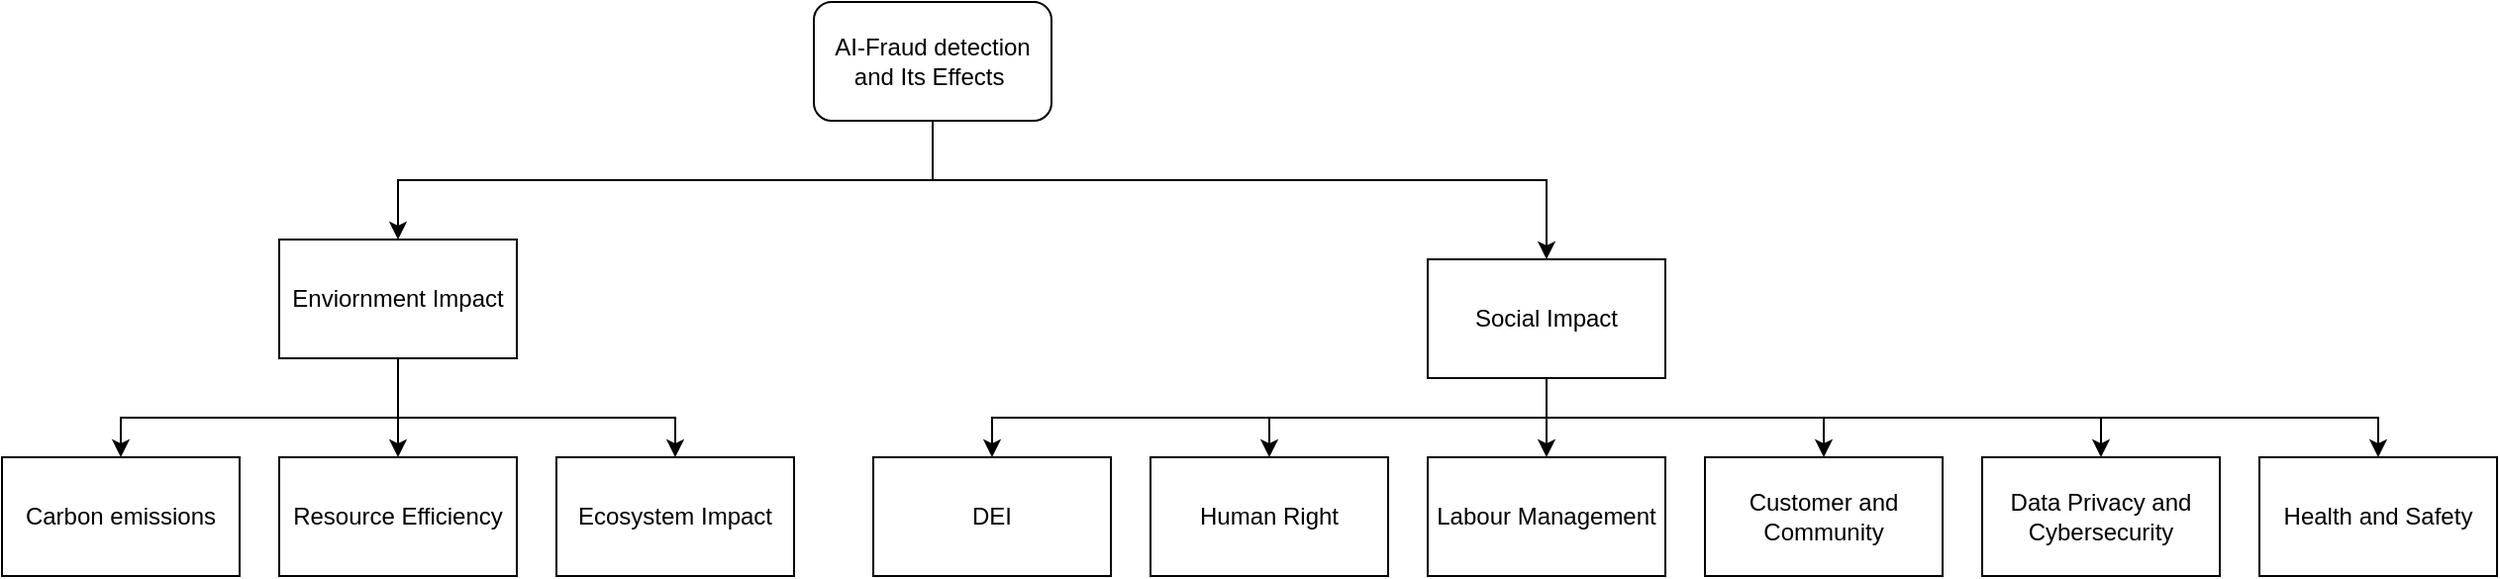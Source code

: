 <mxfile version="27.0.4">
  <diagram name="Page-1" id="LVuUzDhiJynAZCVvLe2o">
    <mxGraphModel dx="1426" dy="743" grid="1" gridSize="10" guides="1" tooltips="1" connect="1" arrows="1" fold="1" page="1" pageScale="1" pageWidth="850" pageHeight="1100" math="0" shadow="0">
      <root>
        <mxCell id="0" />
        <mxCell id="1" parent="0" />
        <mxCell id="K5qYiJ6dmNqq3phdOKwJ-5" style="edgeStyle=orthogonalEdgeStyle;rounded=0;orthogonalLoop=1;jettySize=auto;html=1;exitX=0.5;exitY=1;exitDx=0;exitDy=0;entryX=0.5;entryY=0;entryDx=0;entryDy=0;" edge="1" parent="1" source="K5qYiJ6dmNqq3phdOKwJ-1" target="K5qYiJ6dmNqq3phdOKwJ-2">
          <mxGeometry relative="1" as="geometry" />
        </mxCell>
        <mxCell id="K5qYiJ6dmNqq3phdOKwJ-6" style="edgeStyle=orthogonalEdgeStyle;rounded=0;orthogonalLoop=1;jettySize=auto;html=1;exitX=0.5;exitY=1;exitDx=0;exitDy=0;entryX=0.5;entryY=0;entryDx=0;entryDy=0;" edge="1" parent="1" source="K5qYiJ6dmNqq3phdOKwJ-1" target="K5qYiJ6dmNqq3phdOKwJ-3">
          <mxGeometry relative="1" as="geometry">
            <Array as="points">
              <mxPoint x="550" y="160" />
              <mxPoint x="860" y="160" />
            </Array>
          </mxGeometry>
        </mxCell>
        <mxCell id="K5qYiJ6dmNqq3phdOKwJ-1" value="AI-Fraud detection and Its Effects&amp;nbsp;" style="rounded=1;whiteSpace=wrap;html=1;" vertex="1" parent="1">
          <mxGeometry x="490" y="70" width="120" height="60" as="geometry" />
        </mxCell>
        <mxCell id="K5qYiJ6dmNqq3phdOKwJ-13" style="edgeStyle=orthogonalEdgeStyle;rounded=0;orthogonalLoop=1;jettySize=auto;html=1;exitX=0.5;exitY=1;exitDx=0;exitDy=0;entryX=0.5;entryY=0;entryDx=0;entryDy=0;" edge="1" parent="1" source="K5qYiJ6dmNqq3phdOKwJ-2" target="K5qYiJ6dmNqq3phdOKwJ-7">
          <mxGeometry relative="1" as="geometry">
            <Array as="points">
              <mxPoint x="280" y="280" />
              <mxPoint x="140" y="280" />
            </Array>
          </mxGeometry>
        </mxCell>
        <mxCell id="K5qYiJ6dmNqq3phdOKwJ-14" style="edgeStyle=orthogonalEdgeStyle;rounded=0;orthogonalLoop=1;jettySize=auto;html=1;exitX=0.5;exitY=1;exitDx=0;exitDy=0;entryX=0.5;entryY=0;entryDx=0;entryDy=0;" edge="1" parent="1" source="K5qYiJ6dmNqq3phdOKwJ-2" target="K5qYiJ6dmNqq3phdOKwJ-8">
          <mxGeometry relative="1" as="geometry" />
        </mxCell>
        <mxCell id="K5qYiJ6dmNqq3phdOKwJ-15" style="edgeStyle=orthogonalEdgeStyle;rounded=0;orthogonalLoop=1;jettySize=auto;html=1;exitX=0.5;exitY=1;exitDx=0;exitDy=0;entryX=0.5;entryY=0;entryDx=0;entryDy=0;" edge="1" parent="1" source="K5qYiJ6dmNqq3phdOKwJ-2" target="K5qYiJ6dmNqq3phdOKwJ-9">
          <mxGeometry relative="1" as="geometry">
            <Array as="points">
              <mxPoint x="280" y="280" />
              <mxPoint x="420" y="280" />
            </Array>
          </mxGeometry>
        </mxCell>
        <mxCell id="K5qYiJ6dmNqq3phdOKwJ-2" value="Enviornment Impact" style="rounded=0;whiteSpace=wrap;html=1;" vertex="1" parent="1">
          <mxGeometry x="220" y="190" width="120" height="60" as="geometry" />
        </mxCell>
        <mxCell id="K5qYiJ6dmNqq3phdOKwJ-17" style="edgeStyle=orthogonalEdgeStyle;rounded=0;orthogonalLoop=1;jettySize=auto;html=1;exitX=0.5;exitY=1;exitDx=0;exitDy=0;" edge="1" parent="1" source="K5qYiJ6dmNqq3phdOKwJ-3" target="K5qYiJ6dmNqq3phdOKwJ-10">
          <mxGeometry relative="1" as="geometry" />
        </mxCell>
        <mxCell id="K5qYiJ6dmNqq3phdOKwJ-18" style="edgeStyle=orthogonalEdgeStyle;rounded=0;orthogonalLoop=1;jettySize=auto;html=1;exitX=0.5;exitY=1;exitDx=0;exitDy=0;entryX=0.5;entryY=0;entryDx=0;entryDy=0;" edge="1" parent="1" source="K5qYiJ6dmNqq3phdOKwJ-3" target="K5qYiJ6dmNqq3phdOKwJ-11">
          <mxGeometry relative="1" as="geometry" />
        </mxCell>
        <mxCell id="K5qYiJ6dmNqq3phdOKwJ-19" style="edgeStyle=orthogonalEdgeStyle;rounded=0;orthogonalLoop=1;jettySize=auto;html=1;exitX=0.5;exitY=1;exitDx=0;exitDy=0;entryX=0.5;entryY=0;entryDx=0;entryDy=0;" edge="1" parent="1" source="K5qYiJ6dmNqq3phdOKwJ-3" target="K5qYiJ6dmNqq3phdOKwJ-12">
          <mxGeometry relative="1" as="geometry" />
        </mxCell>
        <mxCell id="K5qYiJ6dmNqq3phdOKwJ-20" style="edgeStyle=orthogonalEdgeStyle;rounded=0;orthogonalLoop=1;jettySize=auto;html=1;exitX=0.5;exitY=1;exitDx=0;exitDy=0;entryX=0.5;entryY=0;entryDx=0;entryDy=0;" edge="1" parent="1" source="K5qYiJ6dmNqq3phdOKwJ-3" target="K5qYiJ6dmNqq3phdOKwJ-16">
          <mxGeometry relative="1" as="geometry" />
        </mxCell>
        <mxCell id="K5qYiJ6dmNqq3phdOKwJ-22" style="edgeStyle=orthogonalEdgeStyle;rounded=0;orthogonalLoop=1;jettySize=auto;html=1;exitX=0.5;exitY=1;exitDx=0;exitDy=0;entryX=0.5;entryY=0;entryDx=0;entryDy=0;" edge="1" parent="1" source="K5qYiJ6dmNqq3phdOKwJ-3" target="K5qYiJ6dmNqq3phdOKwJ-21">
          <mxGeometry relative="1" as="geometry" />
        </mxCell>
        <mxCell id="K5qYiJ6dmNqq3phdOKwJ-24" style="edgeStyle=orthogonalEdgeStyle;rounded=0;orthogonalLoop=1;jettySize=auto;html=1;exitX=0.5;exitY=1;exitDx=0;exitDy=0;entryX=0.5;entryY=0;entryDx=0;entryDy=0;" edge="1" parent="1" source="K5qYiJ6dmNqq3phdOKwJ-3" target="K5qYiJ6dmNqq3phdOKwJ-23">
          <mxGeometry relative="1" as="geometry" />
        </mxCell>
        <mxCell id="K5qYiJ6dmNqq3phdOKwJ-3" value="Social Impact" style="rounded=0;whiteSpace=wrap;html=1;" vertex="1" parent="1">
          <mxGeometry x="800" y="200" width="120" height="60" as="geometry" />
        </mxCell>
        <mxCell id="K5qYiJ6dmNqq3phdOKwJ-7" value="Carbon emissions" style="rounded=0;whiteSpace=wrap;html=1;" vertex="1" parent="1">
          <mxGeometry x="80" y="300" width="120" height="60" as="geometry" />
        </mxCell>
        <mxCell id="K5qYiJ6dmNqq3phdOKwJ-8" value="Resource Efficiency" style="rounded=0;whiteSpace=wrap;html=1;" vertex="1" parent="1">
          <mxGeometry x="220" y="300" width="120" height="60" as="geometry" />
        </mxCell>
        <mxCell id="K5qYiJ6dmNqq3phdOKwJ-9" value="Ecosystem Impact" style="rounded=0;whiteSpace=wrap;html=1;" vertex="1" parent="1">
          <mxGeometry x="360" y="300" width="120" height="60" as="geometry" />
        </mxCell>
        <mxCell id="K5qYiJ6dmNqq3phdOKwJ-10" value="DEI" style="rounded=0;whiteSpace=wrap;html=1;" vertex="1" parent="1">
          <mxGeometry x="520" y="300" width="120" height="60" as="geometry" />
        </mxCell>
        <mxCell id="K5qYiJ6dmNqq3phdOKwJ-11" value="Human Right" style="rounded=0;whiteSpace=wrap;html=1;" vertex="1" parent="1">
          <mxGeometry x="660" y="300" width="120" height="60" as="geometry" />
        </mxCell>
        <mxCell id="K5qYiJ6dmNqq3phdOKwJ-12" value="Labour Management" style="rounded=0;whiteSpace=wrap;html=1;" vertex="1" parent="1">
          <mxGeometry x="800" y="300" width="120" height="60" as="geometry" />
        </mxCell>
        <mxCell id="K5qYiJ6dmNqq3phdOKwJ-16" value="Customer and Community" style="rounded=0;whiteSpace=wrap;html=1;" vertex="1" parent="1">
          <mxGeometry x="940" y="300" width="120" height="60" as="geometry" />
        </mxCell>
        <mxCell id="K5qYiJ6dmNqq3phdOKwJ-21" value="Data Privacy and Cybersecurity" style="rounded=0;whiteSpace=wrap;html=1;" vertex="1" parent="1">
          <mxGeometry x="1080" y="300" width="120" height="60" as="geometry" />
        </mxCell>
        <mxCell id="K5qYiJ6dmNqq3phdOKwJ-23" value="Health and Safety" style="rounded=0;whiteSpace=wrap;html=1;" vertex="1" parent="1">
          <mxGeometry x="1220" y="300" width="120" height="60" as="geometry" />
        </mxCell>
        <mxCell id="K5qYiJ6dmNqq3phdOKwJ-30" value="" style="endArrow=none;html=1;rounded=0;" edge="1" parent="1">
          <mxGeometry width="50" height="50" relative="1" as="geometry">
            <mxPoint x="220.0" y="280" as="sourcePoint" />
            <mxPoint x="220" y="280" as="targetPoint" />
          </mxGeometry>
        </mxCell>
      </root>
    </mxGraphModel>
  </diagram>
</mxfile>

